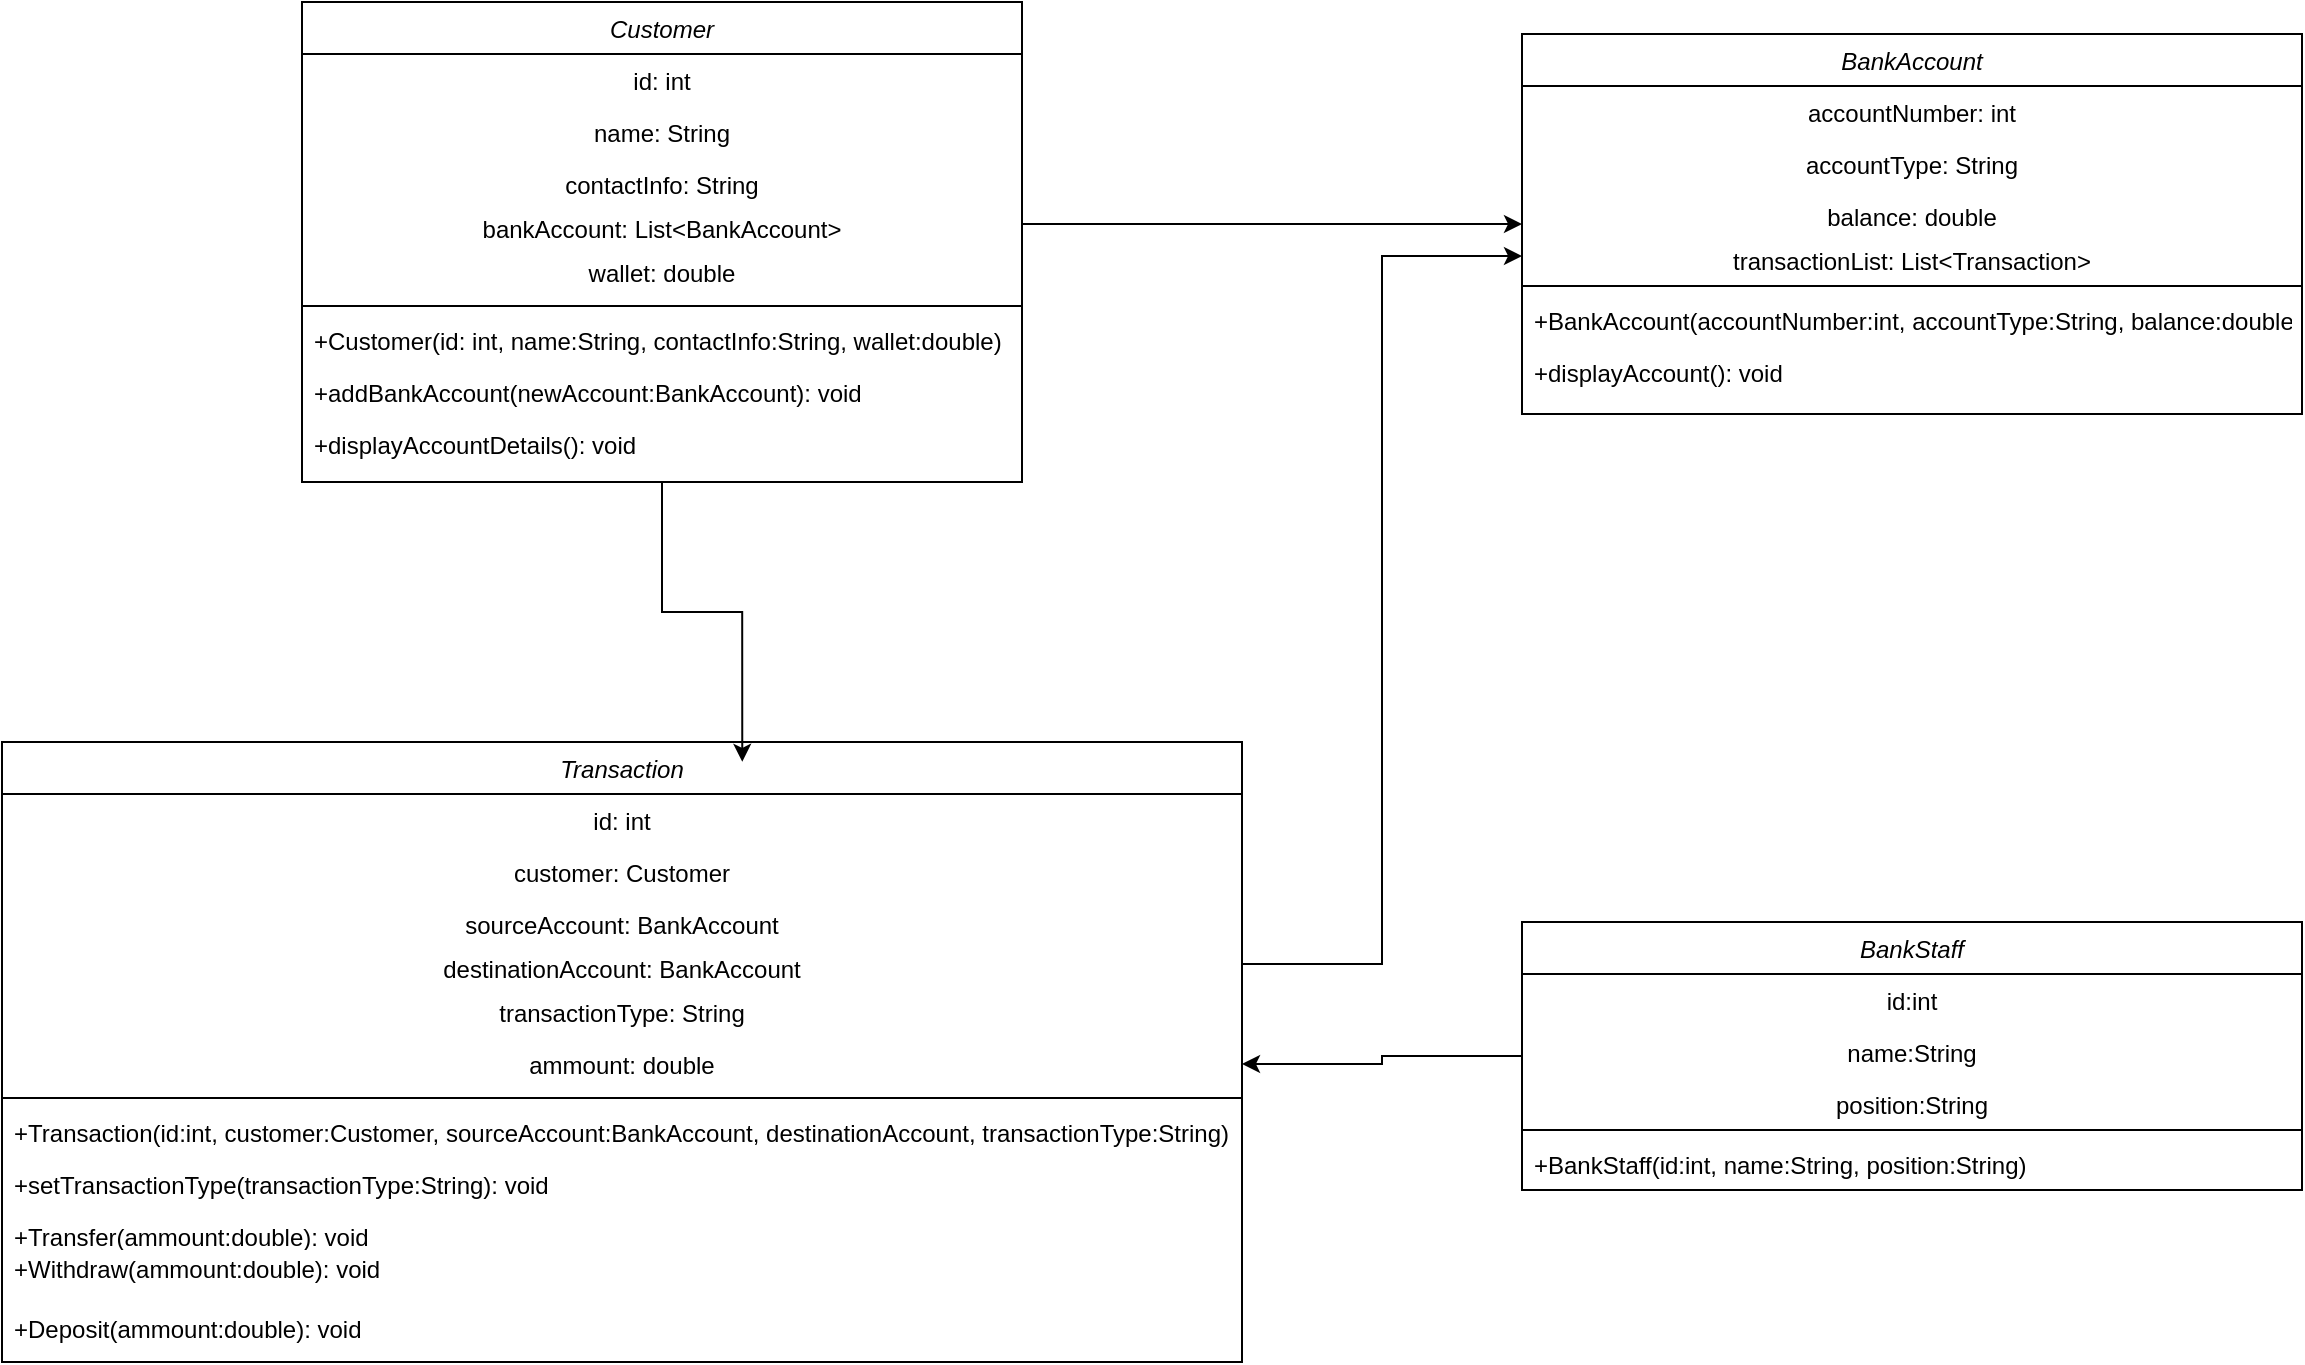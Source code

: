 <mxfile version="22.0.8" type="device">
  <diagram id="C5RBs43oDa-KdzZeNtuy" name="Page-1">
    <mxGraphModel dx="1619" dy="713" grid="1" gridSize="10" guides="1" tooltips="1" connect="1" arrows="1" fold="1" page="1" pageScale="1" pageWidth="827" pageHeight="1169" math="0" shadow="0">
      <root>
        <mxCell id="WIyWlLk6GJQsqaUBKTNV-0" />
        <mxCell id="WIyWlLk6GJQsqaUBKTNV-1" parent="WIyWlLk6GJQsqaUBKTNV-0" />
        <object label="Customer" id="zkfFHV4jXpPFQw0GAbJ--0">
          <mxCell style="swimlane;fontStyle=2;align=center;verticalAlign=top;childLayout=stackLayout;horizontal=1;startSize=26;horizontalStack=0;resizeParent=1;resizeLast=0;collapsible=1;marginBottom=0;rounded=0;shadow=0;strokeWidth=1;" parent="WIyWlLk6GJQsqaUBKTNV-1" vertex="1">
            <mxGeometry x="210" y="20" width="360" height="240" as="geometry">
              <mxRectangle x="160" y="60" width="160" height="26" as="alternateBounds" />
            </mxGeometry>
          </mxCell>
        </object>
        <mxCell id="zkfFHV4jXpPFQw0GAbJ--1" value="id: int" style="text;align=center;verticalAlign=top;spacingLeft=4;spacingRight=4;overflow=hidden;rotatable=0;points=[[0,0.5],[1,0.5]];portConstraint=eastwest;" parent="zkfFHV4jXpPFQw0GAbJ--0" vertex="1">
          <mxGeometry y="26" width="360" height="26" as="geometry" />
        </mxCell>
        <mxCell id="zkfFHV4jXpPFQw0GAbJ--2" value="name: String" style="text;align=center;verticalAlign=top;spacingLeft=4;spacingRight=4;overflow=hidden;rotatable=0;points=[[0,0.5],[1,0.5]];portConstraint=eastwest;rounded=0;shadow=0;html=0;" parent="zkfFHV4jXpPFQw0GAbJ--0" vertex="1">
          <mxGeometry y="52" width="360" height="26" as="geometry" />
        </mxCell>
        <mxCell id="zkfFHV4jXpPFQw0GAbJ--3" value="contactInfo: String" style="text;align=center;verticalAlign=top;spacingLeft=4;spacingRight=4;overflow=hidden;rotatable=0;points=[[0,0.5],[1,0.5]];portConstraint=eastwest;rounded=0;shadow=0;html=0;" parent="zkfFHV4jXpPFQw0GAbJ--0" vertex="1">
          <mxGeometry y="78" width="360" height="22" as="geometry" />
        </mxCell>
        <mxCell id="1MBlQf8ubZndFx8xTELW-1" value="bankAccount: List&lt;BankAccount&gt;" style="text;align=center;verticalAlign=top;spacingLeft=4;spacingRight=4;overflow=hidden;rotatable=0;points=[[0,0.5],[1,0.5]];portConstraint=eastwest;rounded=0;shadow=0;html=0;" vertex="1" parent="zkfFHV4jXpPFQw0GAbJ--0">
          <mxGeometry y="100" width="360" height="22" as="geometry" />
        </mxCell>
        <mxCell id="1MBlQf8ubZndFx8xTELW-2" value="wallet: double" style="text;align=center;verticalAlign=top;spacingLeft=4;spacingRight=4;overflow=hidden;rotatable=0;points=[[0,0.5],[1,0.5]];portConstraint=eastwest;" vertex="1" parent="zkfFHV4jXpPFQw0GAbJ--0">
          <mxGeometry y="122" width="360" height="26" as="geometry" />
        </mxCell>
        <mxCell id="zkfFHV4jXpPFQw0GAbJ--4" value="" style="line;html=1;strokeWidth=1;align=left;verticalAlign=middle;spacingTop=-1;spacingLeft=3;spacingRight=3;rotatable=0;labelPosition=right;points=[];portConstraint=eastwest;" parent="zkfFHV4jXpPFQw0GAbJ--0" vertex="1">
          <mxGeometry y="148" width="360" height="8" as="geometry" />
        </mxCell>
        <mxCell id="zkfFHV4jXpPFQw0GAbJ--5" value="+Customer(id: int, name:String, contactInfo:String, wallet:double)" style="text;align=left;verticalAlign=top;spacingLeft=4;spacingRight=4;overflow=hidden;rotatable=0;points=[[0,0.5],[1,0.5]];portConstraint=eastwest;" parent="zkfFHV4jXpPFQw0GAbJ--0" vertex="1">
          <mxGeometry y="156" width="360" height="26" as="geometry" />
        </mxCell>
        <mxCell id="1MBlQf8ubZndFx8xTELW-3" value="+addBankAccount(newAccount:BankAccount): void" style="text;align=left;verticalAlign=top;spacingLeft=4;spacingRight=4;overflow=hidden;rotatable=0;points=[[0,0.5],[1,0.5]];portConstraint=eastwest;" vertex="1" parent="zkfFHV4jXpPFQw0GAbJ--0">
          <mxGeometry y="182" width="360" height="26" as="geometry" />
        </mxCell>
        <mxCell id="1MBlQf8ubZndFx8xTELW-4" value="+displayAccountDetails(): void" style="text;align=left;verticalAlign=top;spacingLeft=4;spacingRight=4;overflow=hidden;rotatable=0;points=[[0,0.5],[1,0.5]];portConstraint=eastwest;" vertex="1" parent="zkfFHV4jXpPFQw0GAbJ--0">
          <mxGeometry y="208" width="360" height="22" as="geometry" />
        </mxCell>
        <object label="BankAccount" id="1MBlQf8ubZndFx8xTELW-5">
          <mxCell style="swimlane;fontStyle=2;align=center;verticalAlign=top;childLayout=stackLayout;horizontal=1;startSize=26;horizontalStack=0;resizeParent=1;resizeLast=0;collapsible=1;marginBottom=0;rounded=0;shadow=0;strokeWidth=1;" vertex="1" parent="WIyWlLk6GJQsqaUBKTNV-1">
            <mxGeometry x="820" y="36" width="390" height="190" as="geometry">
              <mxRectangle x="160" y="60" width="160" height="26" as="alternateBounds" />
            </mxGeometry>
          </mxCell>
        </object>
        <mxCell id="1MBlQf8ubZndFx8xTELW-6" value="accountNumber: int" style="text;align=center;verticalAlign=top;spacingLeft=4;spacingRight=4;overflow=hidden;rotatable=0;points=[[0,0.5],[1,0.5]];portConstraint=eastwest;" vertex="1" parent="1MBlQf8ubZndFx8xTELW-5">
          <mxGeometry y="26" width="390" height="26" as="geometry" />
        </mxCell>
        <mxCell id="1MBlQf8ubZndFx8xTELW-7" value="accountType: String" style="text;align=center;verticalAlign=top;spacingLeft=4;spacingRight=4;overflow=hidden;rotatable=0;points=[[0,0.5],[1,0.5]];portConstraint=eastwest;rounded=0;shadow=0;html=0;" vertex="1" parent="1MBlQf8ubZndFx8xTELW-5">
          <mxGeometry y="52" width="390" height="26" as="geometry" />
        </mxCell>
        <mxCell id="1MBlQf8ubZndFx8xTELW-8" value="balance: double" style="text;align=center;verticalAlign=top;spacingLeft=4;spacingRight=4;overflow=hidden;rotatable=0;points=[[0,0.5],[1,0.5]];portConstraint=eastwest;rounded=0;shadow=0;html=0;" vertex="1" parent="1MBlQf8ubZndFx8xTELW-5">
          <mxGeometry y="78" width="390" height="22" as="geometry" />
        </mxCell>
        <mxCell id="1MBlQf8ubZndFx8xTELW-9" value="transactionList: List&lt;Transaction&gt;" style="text;align=center;verticalAlign=top;spacingLeft=4;spacingRight=4;overflow=hidden;rotatable=0;points=[[0,0.5],[1,0.5]];portConstraint=eastwest;rounded=0;shadow=0;html=0;" vertex="1" parent="1MBlQf8ubZndFx8xTELW-5">
          <mxGeometry y="100" width="390" height="22" as="geometry" />
        </mxCell>
        <mxCell id="1MBlQf8ubZndFx8xTELW-11" value="" style="line;html=1;strokeWidth=1;align=left;verticalAlign=middle;spacingTop=-1;spacingLeft=3;spacingRight=3;rotatable=0;labelPosition=right;points=[];portConstraint=eastwest;" vertex="1" parent="1MBlQf8ubZndFx8xTELW-5">
          <mxGeometry y="122" width="390" height="8" as="geometry" />
        </mxCell>
        <mxCell id="1MBlQf8ubZndFx8xTELW-12" value="+BankAccount(accountNumber:int, accountType:String, balance:double)" style="text;align=left;verticalAlign=top;spacingLeft=4;spacingRight=4;overflow=hidden;rotatable=0;points=[[0,0.5],[1,0.5]];portConstraint=eastwest;" vertex="1" parent="1MBlQf8ubZndFx8xTELW-5">
          <mxGeometry y="130" width="390" height="26" as="geometry" />
        </mxCell>
        <mxCell id="1MBlQf8ubZndFx8xTELW-14" value="+displayAccount(): void" style="text;align=left;verticalAlign=top;spacingLeft=4;spacingRight=4;overflow=hidden;rotatable=0;points=[[0,0.5],[1,0.5]];portConstraint=eastwest;" vertex="1" parent="1MBlQf8ubZndFx8xTELW-5">
          <mxGeometry y="156" width="390" height="26" as="geometry" />
        </mxCell>
        <object label="Transaction" id="1MBlQf8ubZndFx8xTELW-15">
          <mxCell style="swimlane;fontStyle=2;align=center;verticalAlign=top;childLayout=stackLayout;horizontal=1;startSize=26;horizontalStack=0;resizeParent=1;resizeLast=0;collapsible=1;marginBottom=0;rounded=0;shadow=0;strokeWidth=1;" vertex="1" parent="WIyWlLk6GJQsqaUBKTNV-1">
            <mxGeometry x="60" y="390" width="620" height="310" as="geometry">
              <mxRectangle x="160" y="60" width="160" height="26" as="alternateBounds" />
            </mxGeometry>
          </mxCell>
        </object>
        <mxCell id="1MBlQf8ubZndFx8xTELW-16" value="id: int" style="text;align=center;verticalAlign=top;spacingLeft=4;spacingRight=4;overflow=hidden;rotatable=0;points=[[0,0.5],[1,0.5]];portConstraint=eastwest;" vertex="1" parent="1MBlQf8ubZndFx8xTELW-15">
          <mxGeometry y="26" width="620" height="26" as="geometry" />
        </mxCell>
        <mxCell id="1MBlQf8ubZndFx8xTELW-17" value="customer: Customer" style="text;align=center;verticalAlign=top;spacingLeft=4;spacingRight=4;overflow=hidden;rotatable=0;points=[[0,0.5],[1,0.5]];portConstraint=eastwest;rounded=0;shadow=0;html=0;" vertex="1" parent="1MBlQf8ubZndFx8xTELW-15">
          <mxGeometry y="52" width="620" height="26" as="geometry" />
        </mxCell>
        <mxCell id="1MBlQf8ubZndFx8xTELW-18" value="sourceAccount: BankAccount" style="text;align=center;verticalAlign=top;spacingLeft=4;spacingRight=4;overflow=hidden;rotatable=0;points=[[0,0.5],[1,0.5]];portConstraint=eastwest;rounded=0;shadow=0;html=0;" vertex="1" parent="1MBlQf8ubZndFx8xTELW-15">
          <mxGeometry y="78" width="620" height="22" as="geometry" />
        </mxCell>
        <mxCell id="1MBlQf8ubZndFx8xTELW-19" value="destinationAccount: BankAccount" style="text;align=center;verticalAlign=top;spacingLeft=4;spacingRight=4;overflow=hidden;rotatable=0;points=[[0,0.5],[1,0.5]];portConstraint=eastwest;rounded=0;shadow=0;html=0;" vertex="1" parent="1MBlQf8ubZndFx8xTELW-15">
          <mxGeometry y="100" width="620" height="22" as="geometry" />
        </mxCell>
        <mxCell id="1MBlQf8ubZndFx8xTELW-20" value="transactionType: String" style="text;align=center;verticalAlign=top;spacingLeft=4;spacingRight=4;overflow=hidden;rotatable=0;points=[[0,0.5],[1,0.5]];portConstraint=eastwest;" vertex="1" parent="1MBlQf8ubZndFx8xTELW-15">
          <mxGeometry y="122" width="620" height="26" as="geometry" />
        </mxCell>
        <mxCell id="1MBlQf8ubZndFx8xTELW-25" value="ammount: double" style="text;align=center;verticalAlign=top;spacingLeft=4;spacingRight=4;overflow=hidden;rotatable=0;points=[[0,0.5],[1,0.5]];portConstraint=eastwest;" vertex="1" parent="1MBlQf8ubZndFx8xTELW-15">
          <mxGeometry y="148" width="620" height="26" as="geometry" />
        </mxCell>
        <mxCell id="1MBlQf8ubZndFx8xTELW-21" value="" style="line;html=1;strokeWidth=1;align=left;verticalAlign=middle;spacingTop=-1;spacingLeft=3;spacingRight=3;rotatable=0;labelPosition=right;points=[];portConstraint=eastwest;" vertex="1" parent="1MBlQf8ubZndFx8xTELW-15">
          <mxGeometry y="174" width="620" height="8" as="geometry" />
        </mxCell>
        <mxCell id="1MBlQf8ubZndFx8xTELW-22" value="+Transaction(id:int, customer:Customer, sourceAccount:BankAccount, destinationAccount, transactionType:String)" style="text;align=left;verticalAlign=top;spacingLeft=4;spacingRight=4;overflow=hidden;rotatable=0;points=[[0,0.5],[1,0.5]];portConstraint=eastwest;" vertex="1" parent="1MBlQf8ubZndFx8xTELW-15">
          <mxGeometry y="182" width="620" height="26" as="geometry" />
        </mxCell>
        <mxCell id="1MBlQf8ubZndFx8xTELW-23" value="+setTransactionType(transactionType:String): void" style="text;align=left;verticalAlign=top;spacingLeft=4;spacingRight=4;overflow=hidden;rotatable=0;points=[[0,0.5],[1,0.5]];portConstraint=eastwest;" vertex="1" parent="1MBlQf8ubZndFx8xTELW-15">
          <mxGeometry y="208" width="620" height="26" as="geometry" />
        </mxCell>
        <mxCell id="1MBlQf8ubZndFx8xTELW-24" value="+Transfer(ammount:double): void" style="text;align=left;verticalAlign=top;spacingLeft=4;spacingRight=4;overflow=hidden;rotatable=0;points=[[0,0.5],[1,0.5]];portConstraint=eastwest;" vertex="1" parent="1MBlQf8ubZndFx8xTELW-15">
          <mxGeometry y="234" width="620" height="16" as="geometry" />
        </mxCell>
        <mxCell id="1MBlQf8ubZndFx8xTELW-27" value="+Withdraw(ammount:double): void" style="text;align=left;verticalAlign=top;spacingLeft=4;spacingRight=4;overflow=hidden;rotatable=0;points=[[0,0.5],[1,0.5]];portConstraint=eastwest;" vertex="1" parent="1MBlQf8ubZndFx8xTELW-15">
          <mxGeometry y="250" width="620" height="30" as="geometry" />
        </mxCell>
        <mxCell id="1MBlQf8ubZndFx8xTELW-28" value="+Deposit(ammount:double): void" style="text;align=left;verticalAlign=top;spacingLeft=4;spacingRight=4;overflow=hidden;rotatable=0;points=[[0,0.5],[1,0.5]];portConstraint=eastwest;" vertex="1" parent="1MBlQf8ubZndFx8xTELW-15">
          <mxGeometry y="280" width="620" height="26" as="geometry" />
        </mxCell>
        <mxCell id="1MBlQf8ubZndFx8xTELW-46" style="edgeStyle=orthogonalEdgeStyle;rounded=0;orthogonalLoop=1;jettySize=auto;html=1;entryX=1;entryY=0.5;entryDx=0;entryDy=0;" edge="1" parent="WIyWlLk6GJQsqaUBKTNV-1" source="1MBlQf8ubZndFx8xTELW-29" target="1MBlQf8ubZndFx8xTELW-25">
          <mxGeometry relative="1" as="geometry" />
        </mxCell>
        <object label="BankStaff" id="1MBlQf8ubZndFx8xTELW-29">
          <mxCell style="swimlane;fontStyle=2;align=center;verticalAlign=top;childLayout=stackLayout;horizontal=1;startSize=26;horizontalStack=0;resizeParent=1;resizeLast=0;collapsible=1;marginBottom=0;rounded=0;shadow=0;strokeWidth=1;" vertex="1" parent="WIyWlLk6GJQsqaUBKTNV-1">
            <mxGeometry x="820" y="480" width="390" height="134" as="geometry">
              <mxRectangle x="160" y="60" width="160" height="26" as="alternateBounds" />
            </mxGeometry>
          </mxCell>
        </object>
        <mxCell id="1MBlQf8ubZndFx8xTELW-30" value="id:int" style="text;align=center;verticalAlign=top;spacingLeft=4;spacingRight=4;overflow=hidden;rotatable=0;points=[[0,0.5],[1,0.5]];portConstraint=eastwest;" vertex="1" parent="1MBlQf8ubZndFx8xTELW-29">
          <mxGeometry y="26" width="390" height="26" as="geometry" />
        </mxCell>
        <mxCell id="1MBlQf8ubZndFx8xTELW-31" value="name:String" style="text;align=center;verticalAlign=top;spacingLeft=4;spacingRight=4;overflow=hidden;rotatable=0;points=[[0,0.5],[1,0.5]];portConstraint=eastwest;rounded=0;shadow=0;html=0;" vertex="1" parent="1MBlQf8ubZndFx8xTELW-29">
          <mxGeometry y="52" width="390" height="26" as="geometry" />
        </mxCell>
        <mxCell id="1MBlQf8ubZndFx8xTELW-32" value="position:String" style="text;align=center;verticalAlign=top;spacingLeft=4;spacingRight=4;overflow=hidden;rotatable=0;points=[[0,0.5],[1,0.5]];portConstraint=eastwest;rounded=0;shadow=0;html=0;" vertex="1" parent="1MBlQf8ubZndFx8xTELW-29">
          <mxGeometry y="78" width="390" height="22" as="geometry" />
        </mxCell>
        <mxCell id="1MBlQf8ubZndFx8xTELW-34" value="" style="line;html=1;strokeWidth=1;align=left;verticalAlign=middle;spacingTop=-1;spacingLeft=3;spacingRight=3;rotatable=0;labelPosition=right;points=[];portConstraint=eastwest;" vertex="1" parent="1MBlQf8ubZndFx8xTELW-29">
          <mxGeometry y="100" width="390" height="8" as="geometry" />
        </mxCell>
        <mxCell id="1MBlQf8ubZndFx8xTELW-35" value="+BankStaff(id:int, name:String, position:String)" style="text;align=left;verticalAlign=top;spacingLeft=4;spacingRight=4;overflow=hidden;rotatable=0;points=[[0,0.5],[1,0.5]];portConstraint=eastwest;" vertex="1" parent="1MBlQf8ubZndFx8xTELW-29">
          <mxGeometry y="108" width="390" height="26" as="geometry" />
        </mxCell>
        <mxCell id="1MBlQf8ubZndFx8xTELW-38" style="edgeStyle=orthogonalEdgeStyle;rounded=0;orthogonalLoop=1;jettySize=auto;html=1;" edge="1" parent="WIyWlLk6GJQsqaUBKTNV-1" source="1MBlQf8ubZndFx8xTELW-1" target="1MBlQf8ubZndFx8xTELW-5">
          <mxGeometry relative="1" as="geometry" />
        </mxCell>
        <mxCell id="1MBlQf8ubZndFx8xTELW-43" style="edgeStyle=orthogonalEdgeStyle;rounded=0;orthogonalLoop=1;jettySize=auto;html=1;" edge="1" parent="WIyWlLk6GJQsqaUBKTNV-1" source="1MBlQf8ubZndFx8xTELW-19" target="1MBlQf8ubZndFx8xTELW-9">
          <mxGeometry relative="1" as="geometry" />
        </mxCell>
        <mxCell id="1MBlQf8ubZndFx8xTELW-45" style="edgeStyle=orthogonalEdgeStyle;rounded=0;orthogonalLoop=1;jettySize=auto;html=1;entryX=0.597;entryY=0.032;entryDx=0;entryDy=0;entryPerimeter=0;" edge="1" parent="WIyWlLk6GJQsqaUBKTNV-1" source="zkfFHV4jXpPFQw0GAbJ--0" target="1MBlQf8ubZndFx8xTELW-15">
          <mxGeometry relative="1" as="geometry" />
        </mxCell>
      </root>
    </mxGraphModel>
  </diagram>
</mxfile>
